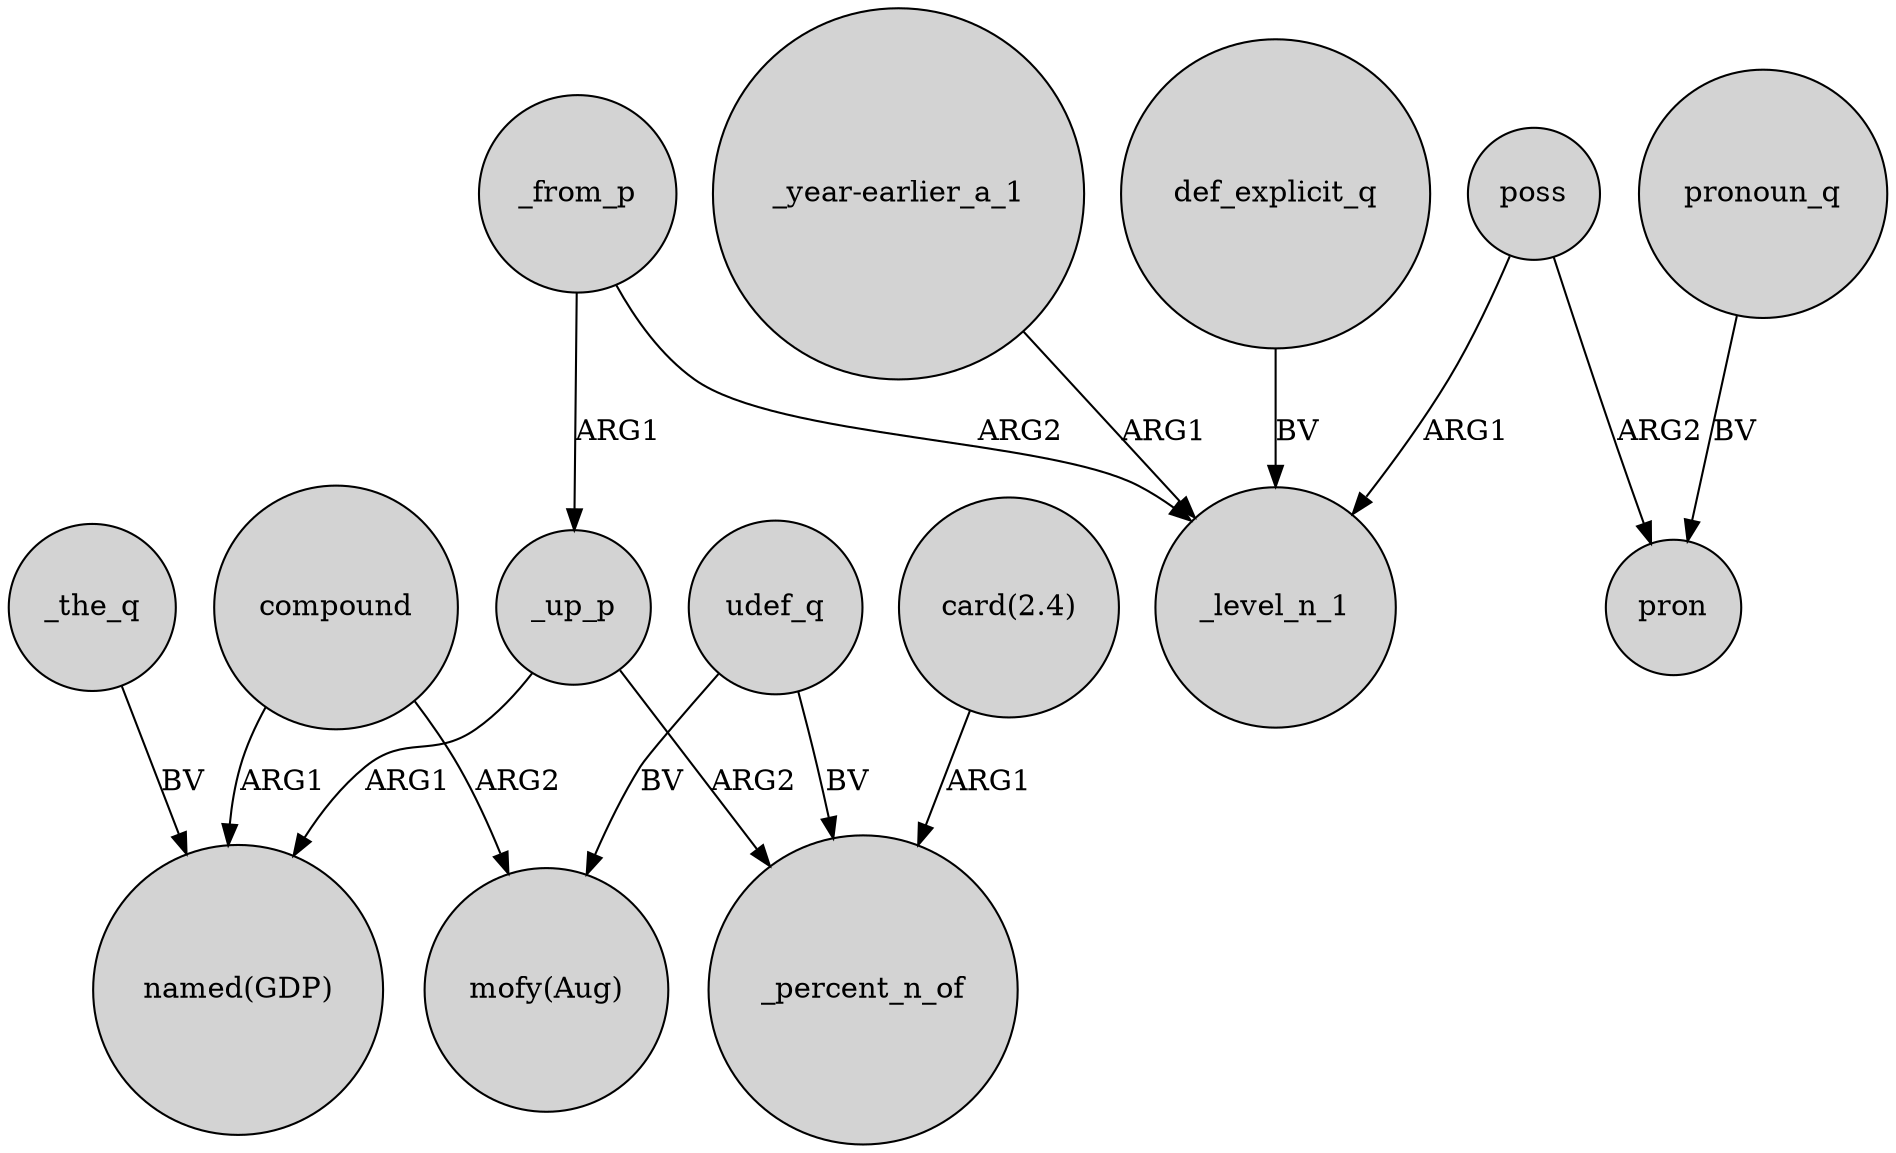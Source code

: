 digraph {
	node [shape=circle style=filled]
	_the_q -> "named(GDP)" [label=BV]
	_up_p -> "named(GDP)" [label=ARG1]
	"_year-earlier_a_1" -> _level_n_1 [label=ARG1]
	udef_q -> "mofy(Aug)" [label=BV]
	_from_p -> _up_p [label=ARG1]
	_from_p -> _level_n_1 [label=ARG2]
	def_explicit_q -> _level_n_1 [label=BV]
	udef_q -> _percent_n_of [label=BV]
	poss -> pron [label=ARG2]
	compound -> "named(GDP)" [label=ARG1]
	"card(2.4)" -> _percent_n_of [label=ARG1]
	poss -> _level_n_1 [label=ARG1]
	_up_p -> _percent_n_of [label=ARG2]
	compound -> "mofy(Aug)" [label=ARG2]
	pronoun_q -> pron [label=BV]
}
